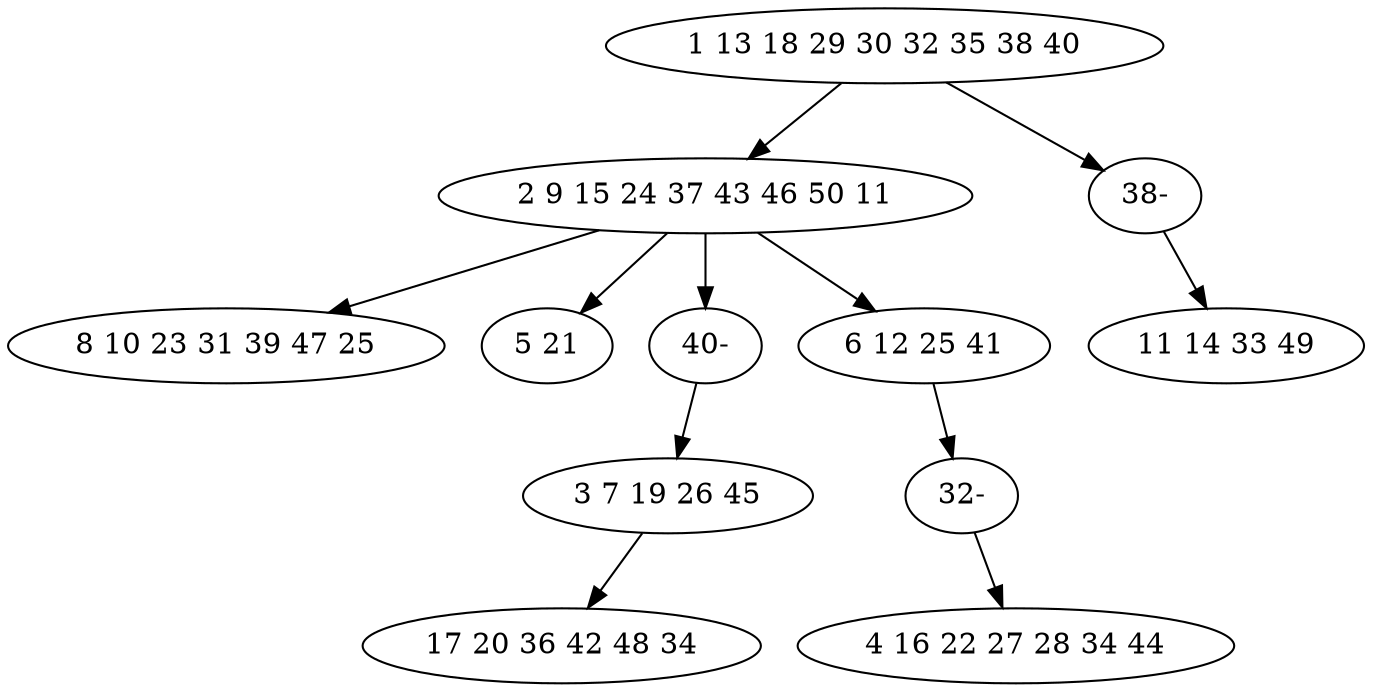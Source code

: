 digraph true_tree {
	"0" -> "1"
	"1" -> "2"
	"1" -> "3"
	"1" -> "11"
	"1" -> "5"
	"4" -> "6"
	"5" -> "10"
	"0" -> "9"
	"9" -> "8"
	"10" -> "7"
	"11" -> "4"
	"0" [label="1 13 18 29 30 32 35 38 40"];
	"1" [label="2 9 15 24 37 43 46 50 11"];
	"2" [label="8 10 23 31 39 47 25"];
	"3" [label="5 21"];
	"4" [label="3 7 19 26 45"];
	"5" [label="6 12 25 41"];
	"6" [label="17 20 36 42 48 34"];
	"7" [label="4 16 22 27 28 34 44"];
	"8" [label="11 14 33 49"];
	"9" [label="38-"];
	"10" [label="32-"];
	"11" [label="40-"];
}
